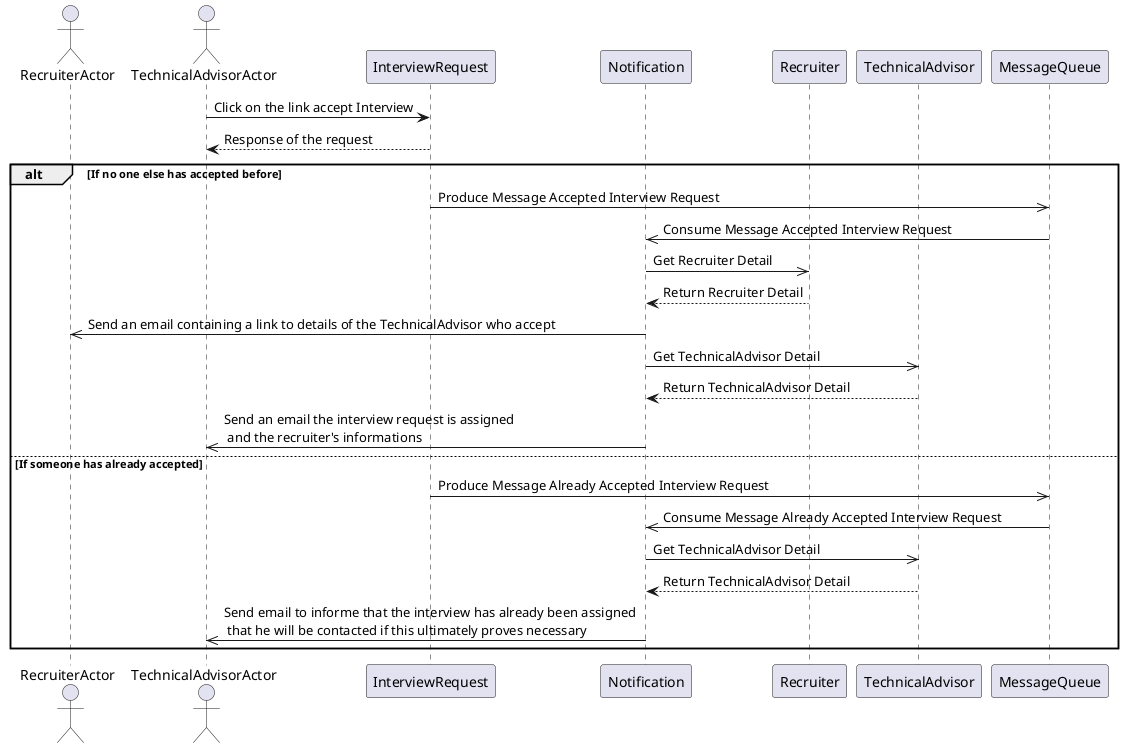 @startuml
actor RecruiterActor
actor TechnicalAdvisorActor
participant InterviewRequest
participant Notification
participant Recruiter
participant TechnicalAdvisor


TechnicalAdvisorActor -> InterviewRequest: Click on the link accept Interview
InterviewRequest --> TechnicalAdvisorActor: Response of the request
alt If no one else has accepted before
    InterviewRequest ->> MessageQueue: Produce Message Accepted Interview Request
    Notification <<- MessageQueue: Consume Message Accepted Interview Request
    Notification ->> Recruiter: Get Recruiter Detail
    Recruiter --> Notification: Return Recruiter Detail
    Notification ->> RecruiterActor: Send an email containing a link to details of the TechnicalAdvisor who accept
    Notification ->> TechnicalAdvisor: Get TechnicalAdvisor Detail
    TechnicalAdvisor --> Notification: Return TechnicalAdvisor Detail
    Notification ->> TechnicalAdvisorActor: Send an email the interview request is assigned \n and the recruiter's informations
else If someone has already accepted
    InterviewRequest ->> MessageQueue: Produce Message Already Accepted Interview Request
    Notification <<- MessageQueue: Consume Message Already Accepted Interview Request
    Notification ->> TechnicalAdvisor: Get TechnicalAdvisor Detail
    TechnicalAdvisor --> Notification: Return TechnicalAdvisor Detail
    Notification ->> TechnicalAdvisorActor: Send email to informe that the interview has already been assigned \n that he will be contacted if this ultimately proves necessary
end

@enduml